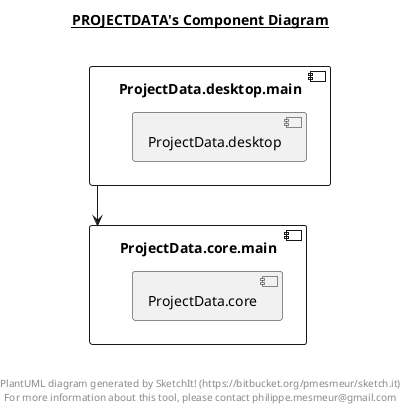 @startuml

title __PROJECTDATA's Component Diagram__\n

  component "ProjectData.core.main" {
        [ProjectData.core]
  }


  component "ProjectData.desktop.main" {
        [ProjectData.desktop]
  }


  [ProjectData.desktop.main] --> [ProjectData.core.main]


right footer


PlantUML diagram generated by SketchIt! (https://bitbucket.org/pmesmeur/sketch.it)
For more information about this tool, please contact philippe.mesmeur@gmail.com
endfooter

@enduml
